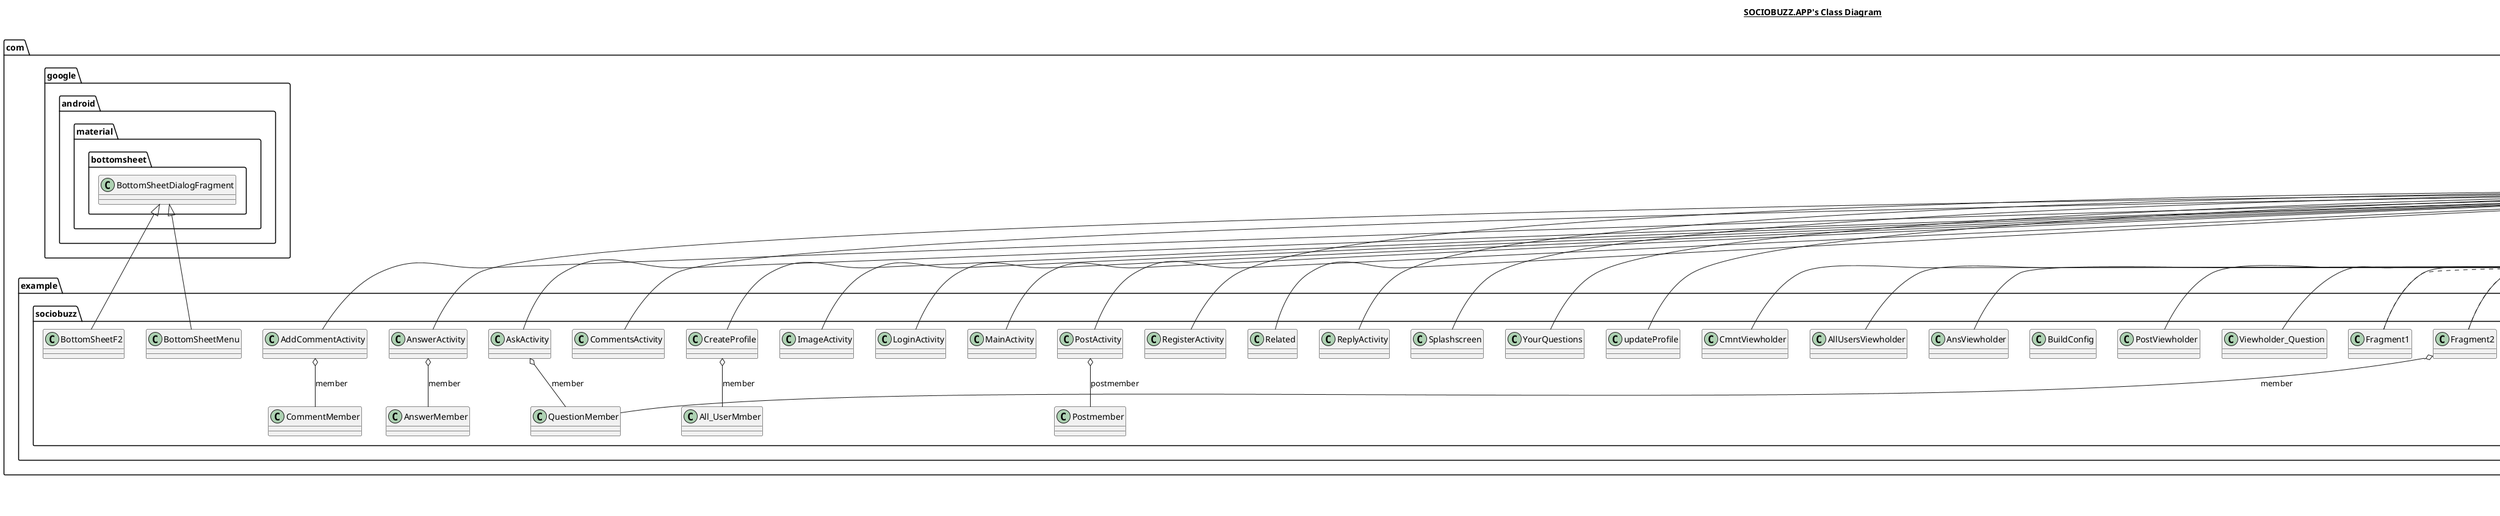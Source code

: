 @startuml

title __SOCIOBUZZ.APP's Class Diagram__\n

  namespace com.example.sociobuzz {
    class com.example.sociobuzz.AddCommentActivity {
    }
  }
  

  namespace com.example.sociobuzz {
    class com.example.sociobuzz.AllUsersViewholder {
    }
  }
  

  namespace com.example.sociobuzz {
    class com.example.sociobuzz.All_UserMmber {
    }
  }
  

  namespace com.example.sociobuzz {
    class com.example.sociobuzz.AnsViewholder {
    }
  }
  

  namespace com.example.sociobuzz {
    class com.example.sociobuzz.AnswerActivity {
    }
  }
  

  namespace com.example.sociobuzz {
    class com.example.sociobuzz.AnswerMember {
    }
  }
  

  namespace com.example.sociobuzz {
    class com.example.sociobuzz.AskActivity {
    }
  }
  

  namespace com.example.sociobuzz {
    class com.example.sociobuzz.BottomSheetF2 {
    }
  }
  

  namespace com.example.sociobuzz {
    class com.example.sociobuzz.BottomSheetMenu {
    }
  }
  

  namespace com.example.sociobuzz {
    class com.example.sociobuzz.BuildConfig {
    }
  }
  

  namespace com.example.sociobuzz {
    class com.example.sociobuzz.CmntViewholder {
    }
  }
  

  namespace com.example.sociobuzz {
    class com.example.sociobuzz.CommentMember {
    }
  }
  

  namespace com.example.sociobuzz {
    class com.example.sociobuzz.CommentsActivity {
    }
  }
  

  namespace com.example.sociobuzz {
    class com.example.sociobuzz.CreateProfile {
    }
  }
  

  namespace com.example.sociobuzz {
    class com.example.sociobuzz.Fragment1 {
    }
  }
  

  namespace com.example.sociobuzz {
    class com.example.sociobuzz.Fragment2 {
    }
  }
  

  namespace com.example.sociobuzz {
    class com.example.sociobuzz.Fragment3 {
    }
  }
  

  namespace com.example.sociobuzz {
    class com.example.sociobuzz.Fragment4 {
    }
  }
  

  namespace com.example.sociobuzz {
    class com.example.sociobuzz.ImageActivity {
    }
  }
  

  namespace com.example.sociobuzz {
    class com.example.sociobuzz.LoginActivity {
    }
  }
  

  namespace com.example.sociobuzz {
    class com.example.sociobuzz.MainActivity {
    }
  }
  

  namespace com.example.sociobuzz {
    class com.example.sociobuzz.PostActivity {
    }
  }
  

  namespace com.example.sociobuzz {
    class com.example.sociobuzz.PostViewholder {
    }
  }
  

  namespace com.example.sociobuzz {
    class com.example.sociobuzz.Postmember {
    }
  }
  

  namespace com.example.sociobuzz {
    class com.example.sociobuzz.PrivacyActivity {
    }
  }
  

  namespace com.example.sociobuzz {
    class com.example.sociobuzz.QuestionMember {
    }
  }
  

  namespace com.example.sociobuzz {
    class com.example.sociobuzz.RegisterActivity {
    }
  }
  

  namespace com.example.sociobuzz {
    class com.example.sociobuzz.Related {
    }
  }
  

  namespace com.example.sociobuzz {
    class com.example.sociobuzz.ReplyActivity {
    }
  }
  

  namespace com.example.sociobuzz {
    class com.example.sociobuzz.Splashscreen {
    }
  }
  

  namespace com.example.sociobuzz {
    class com.example.sociobuzz.Viewholder_Question {
    }
  }
  

  namespace com.example.sociobuzz {
    class com.example.sociobuzz.YourQuestions {
    }
  }
  

  namespace com.example.sociobuzz {
    class com.example.sociobuzz.updateProfile {
    }
  }
  

  com.example.sociobuzz.AddCommentActivity -up-|> androidx.appcompat.app.AppCompatActivity
  com.example.sociobuzz.AddCommentActivity o-- com.example.sociobuzz.CommentMember : member
  com.example.sociobuzz.AllUsersViewholder -up-|> androidx.recyclerview.widget.RecyclerView.ViewHolder
  com.example.sociobuzz.AnsViewholder -up-|> androidx.recyclerview.widget.RecyclerView.ViewHolder
  com.example.sociobuzz.AnswerActivity -up-|> androidx.appcompat.app.AppCompatActivity
  com.example.sociobuzz.AnswerActivity o-- com.example.sociobuzz.AnswerMember : member
  com.example.sociobuzz.AskActivity -up-|> androidx.appcompat.app.AppCompatActivity
  com.example.sociobuzz.AskActivity o-- com.example.sociobuzz.QuestionMember : member
  com.example.sociobuzz.BottomSheetF2 -up-|> com.google.android.material.bottomsheet.BottomSheetDialogFragment
  com.example.sociobuzz.BottomSheetMenu -up-|> com.google.android.material.bottomsheet.BottomSheetDialogFragment
  com.example.sociobuzz.CmntViewholder -up-|> androidx.recyclerview.widget.RecyclerView.ViewHolder
  com.example.sociobuzz.CommentsActivity -up-|> androidx.appcompat.app.AppCompatActivity
  com.example.sociobuzz.CreateProfile -up-|> androidx.appcompat.app.AppCompatActivity
  com.example.sociobuzz.CreateProfile o-- com.example.sociobuzz.All_UserMmber : member
  com.example.sociobuzz.Fragment1 .up.|> android.view.View.OnClickListener
  com.example.sociobuzz.Fragment1 -up-|> androidx.fragment.app.Fragment
  com.example.sociobuzz.Fragment2 .up.|> android.view.View.OnClickListener
  com.example.sociobuzz.Fragment2 -up-|> androidx.fragment.app.Fragment
  com.example.sociobuzz.Fragment2 o-- com.example.sociobuzz.QuestionMember : member
  com.example.sociobuzz.Fragment3 .up.|> android.view.View.OnClickListener
  com.example.sociobuzz.Fragment3 -up-|> androidx.fragment.app.Fragment
  com.example.sociobuzz.Fragment4 .up.|> android.view.View.OnClickListener
  com.example.sociobuzz.Fragment4 -up-|> androidx.fragment.app.Fragment
  com.example.sociobuzz.ImageActivity -up-|> androidx.appcompat.app.AppCompatActivity
  com.example.sociobuzz.LoginActivity -up-|> androidx.appcompat.app.AppCompatActivity
  com.example.sociobuzz.MainActivity -up-|> androidx.appcompat.app.AppCompatActivity
  com.example.sociobuzz.PostActivity -up-|> androidx.appcompat.app.AppCompatActivity
  com.example.sociobuzz.PostActivity o-- com.example.sociobuzz.Postmember : postmember
  com.example.sociobuzz.PostViewholder -up-|> androidx.recyclerview.widget.RecyclerView.ViewHolder
  com.example.sociobuzz.PrivacyActivity .up.|> android.widget.AdapterView.OnItemSelectedListener
  com.example.sociobuzz.PrivacyActivity -up-|> androidx.appcompat.app.AppCompatActivity
  com.example.sociobuzz.RegisterActivity -up-|> androidx.appcompat.app.AppCompatActivity
  com.example.sociobuzz.Related -up-|> androidx.appcompat.app.AppCompatActivity
  com.example.sociobuzz.ReplyActivity -up-|> androidx.appcompat.app.AppCompatActivity
  com.example.sociobuzz.Splashscreen -up-|> androidx.appcompat.app.AppCompatActivity
  com.example.sociobuzz.Viewholder_Question -up-|> androidx.recyclerview.widget.RecyclerView.ViewHolder
  com.example.sociobuzz.YourQuestions -up-|> androidx.appcompat.app.AppCompatActivity
  com.example.sociobuzz.updateProfile -up-|> androidx.appcompat.app.AppCompatActivity


right footer


PlantUML diagram generated by SketchIt! (https://bitbucket.org/pmesmeur/sketch.it)
For more information about this tool, please contact philippe.mesmeur@gmail.com
endfooter

@enduml

